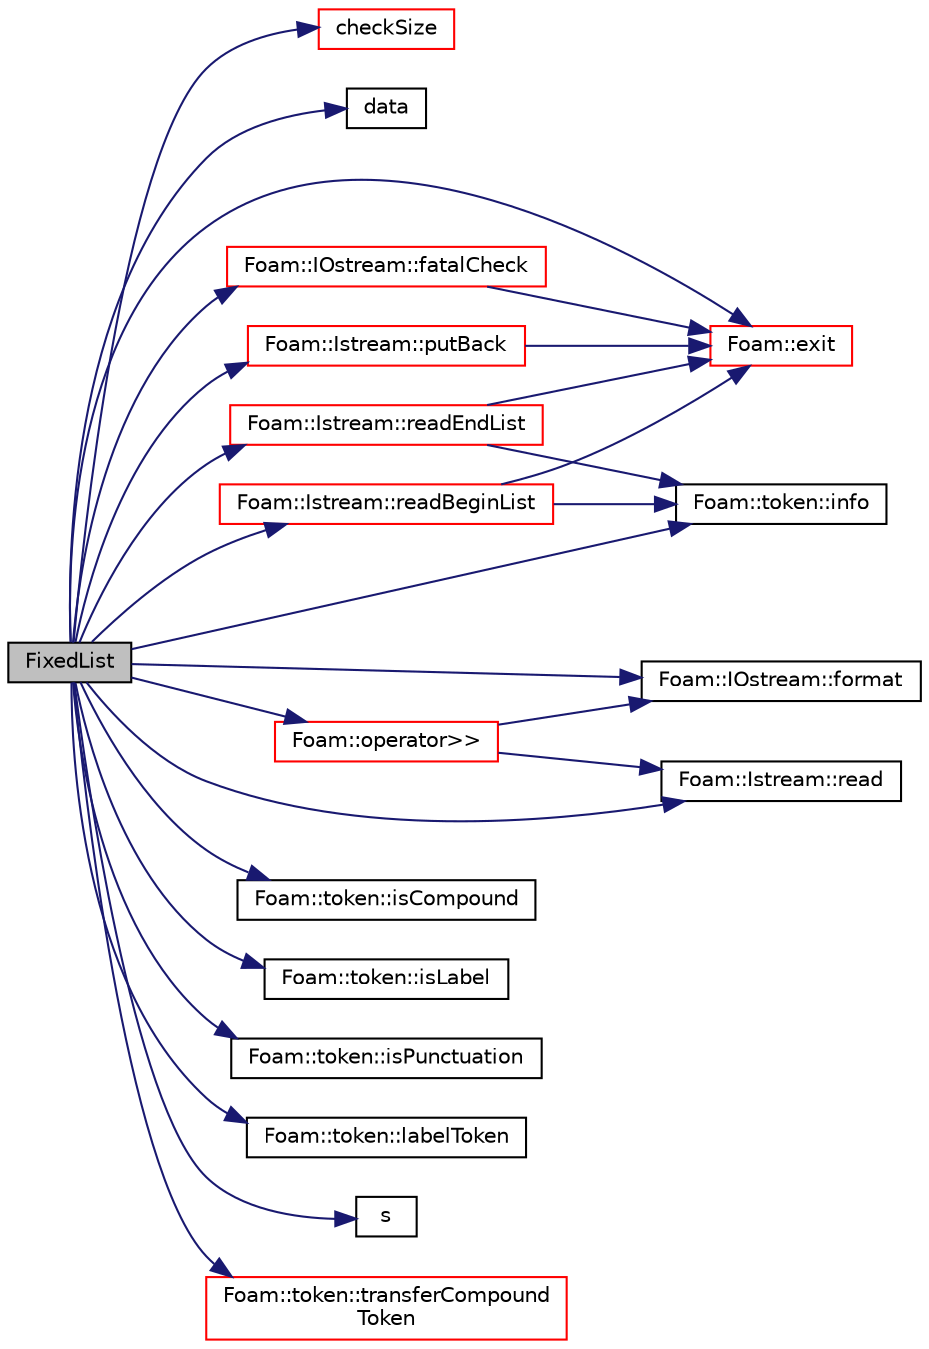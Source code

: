 digraph "FixedList"
{
  bgcolor="transparent";
  edge [fontname="Helvetica",fontsize="10",labelfontname="Helvetica",labelfontsize="10"];
  node [fontname="Helvetica",fontsize="10",shape=record];
  rankdir="LR";
  Node1 [label="FixedList",height=0.2,width=0.4,color="black", fillcolor="grey75", style="filled", fontcolor="black"];
  Node1 -> Node2 [color="midnightblue",fontsize="10",style="solid",fontname="Helvetica"];
  Node2 [label="checkSize",height=0.2,width=0.4,color="red",URL="$a00831.html#a5b3ad2ea3c4d2c83108574d9ea81bfc4",tooltip="Check size is within valid range (0 ... size). "];
  Node1 -> Node3 [color="midnightblue",fontsize="10",style="solid",fontname="Helvetica"];
  Node3 [label="data",height=0.2,width=0.4,color="black",URL="$a00831.html#adc1e16b293a89a9ccc9541058b5ca560",tooltip="Return a pointer to the first data element,. "];
  Node1 -> Node4 [color="midnightblue",fontsize="10",style="solid",fontname="Helvetica"];
  Node4 [label="Foam::exit",height=0.2,width=0.4,color="red",URL="$a10893.html#a06ca7250d8e89caf05243ec094843642"];
  Node1 -> Node5 [color="midnightblue",fontsize="10",style="solid",fontname="Helvetica"];
  Node5 [label="Foam::IOstream::fatalCheck",height=0.2,width=0.4,color="red",URL="$a01204.html#a5db784ce6d8cb9b7ba80a59c7eeec604",tooltip="Check IOstream status for given operation. "];
  Node5 -> Node4 [color="midnightblue",fontsize="10",style="solid",fontname="Helvetica"];
  Node1 -> Node6 [color="midnightblue",fontsize="10",style="solid",fontname="Helvetica"];
  Node6 [label="Foam::IOstream::format",height=0.2,width=0.4,color="black",URL="$a01204.html#a1e2dd3d90088c6d1ed0a27bd75d814fb",tooltip="Return current stream format. "];
  Node1 -> Node7 [color="midnightblue",fontsize="10",style="solid",fontname="Helvetica"];
  Node7 [label="Foam::token::info",height=0.2,width=0.4,color="black",URL="$a02712.html#a149cd2aba34f4fae37e055aae625c957",tooltip="Return info proxy. "];
  Node1 -> Node8 [color="midnightblue",fontsize="10",style="solid",fontname="Helvetica"];
  Node8 [label="Foam::token::isCompound",height=0.2,width=0.4,color="black",URL="$a02712.html#a4e82e004fb0385f97e239d6bf152bcbb"];
  Node1 -> Node9 [color="midnightblue",fontsize="10",style="solid",fontname="Helvetica"];
  Node9 [label="Foam::token::isLabel",height=0.2,width=0.4,color="black",URL="$a02712.html#a24480ae8ea1111696cea4599dbf13a1c"];
  Node1 -> Node10 [color="midnightblue",fontsize="10",style="solid",fontname="Helvetica"];
  Node10 [label="Foam::token::isPunctuation",height=0.2,width=0.4,color="black",URL="$a02712.html#ad47cbb4da35a9c20d7ac8e070da68438"];
  Node1 -> Node11 [color="midnightblue",fontsize="10",style="solid",fontname="Helvetica"];
  Node11 [label="Foam::token::labelToken",height=0.2,width=0.4,color="black",URL="$a02712.html#a07ee6e599c547964668a4d59051dd02f"];
  Node1 -> Node12 [color="midnightblue",fontsize="10",style="solid",fontname="Helvetica"];
  Node12 [label="Foam::operator\>\>",height=0.2,width=0.4,color="red",URL="$a10893.html#a8f820f9741db3f951c0953dbad7db24a"];
  Node12 -> Node6 [color="midnightblue",fontsize="10",style="solid",fontname="Helvetica"];
  Node12 -> Node13 [color="midnightblue",fontsize="10",style="solid",fontname="Helvetica"];
  Node13 [label="Foam::Istream::read",height=0.2,width=0.4,color="black",URL="$a01218.html#a89057c9d9e24ba872ccb8546086498ec",tooltip="Return next token from stream. "];
  Node1 -> Node14 [color="midnightblue",fontsize="10",style="solid",fontname="Helvetica"];
  Node14 [label="Foam::Istream::putBack",height=0.2,width=0.4,color="red",URL="$a01218.html#af22e503b062298eef54e360dfc06d0b4",tooltip="Put back token. "];
  Node14 -> Node4 [color="midnightblue",fontsize="10",style="solid",fontname="Helvetica"];
  Node1 -> Node13 [color="midnightblue",fontsize="10",style="solid",fontname="Helvetica"];
  Node1 -> Node15 [color="midnightblue",fontsize="10",style="solid",fontname="Helvetica"];
  Node15 [label="Foam::Istream::readBeginList",height=0.2,width=0.4,color="red",URL="$a01218.html#adb9b1a5ac1aacc94b9998439303acfa7"];
  Node15 -> Node7 [color="midnightblue",fontsize="10",style="solid",fontname="Helvetica"];
  Node15 -> Node4 [color="midnightblue",fontsize="10",style="solid",fontname="Helvetica"];
  Node1 -> Node16 [color="midnightblue",fontsize="10",style="solid",fontname="Helvetica"];
  Node16 [label="Foam::Istream::readEndList",height=0.2,width=0.4,color="red",URL="$a01218.html#a3fbb1d26a1c975ed5be8df0056c863dd"];
  Node16 -> Node7 [color="midnightblue",fontsize="10",style="solid",fontname="Helvetica"];
  Node16 -> Node4 [color="midnightblue",fontsize="10",style="solid",fontname="Helvetica"];
  Node1 -> Node17 [color="midnightblue",fontsize="10",style="solid",fontname="Helvetica"];
  Node17 [label="s",height=0.2,width=0.4,color="black",URL="$a04423.html#a6d6b99210a64ad23792eb7a3b0411c42"];
  Node1 -> Node18 [color="midnightblue",fontsize="10",style="solid",fontname="Helvetica"];
  Node18 [label="Foam::token::transferCompound\lToken",height=0.2,width=0.4,color="red",URL="$a02712.html#a0c1918b2cb7f2ca53bfec41673d77bda"];
}
